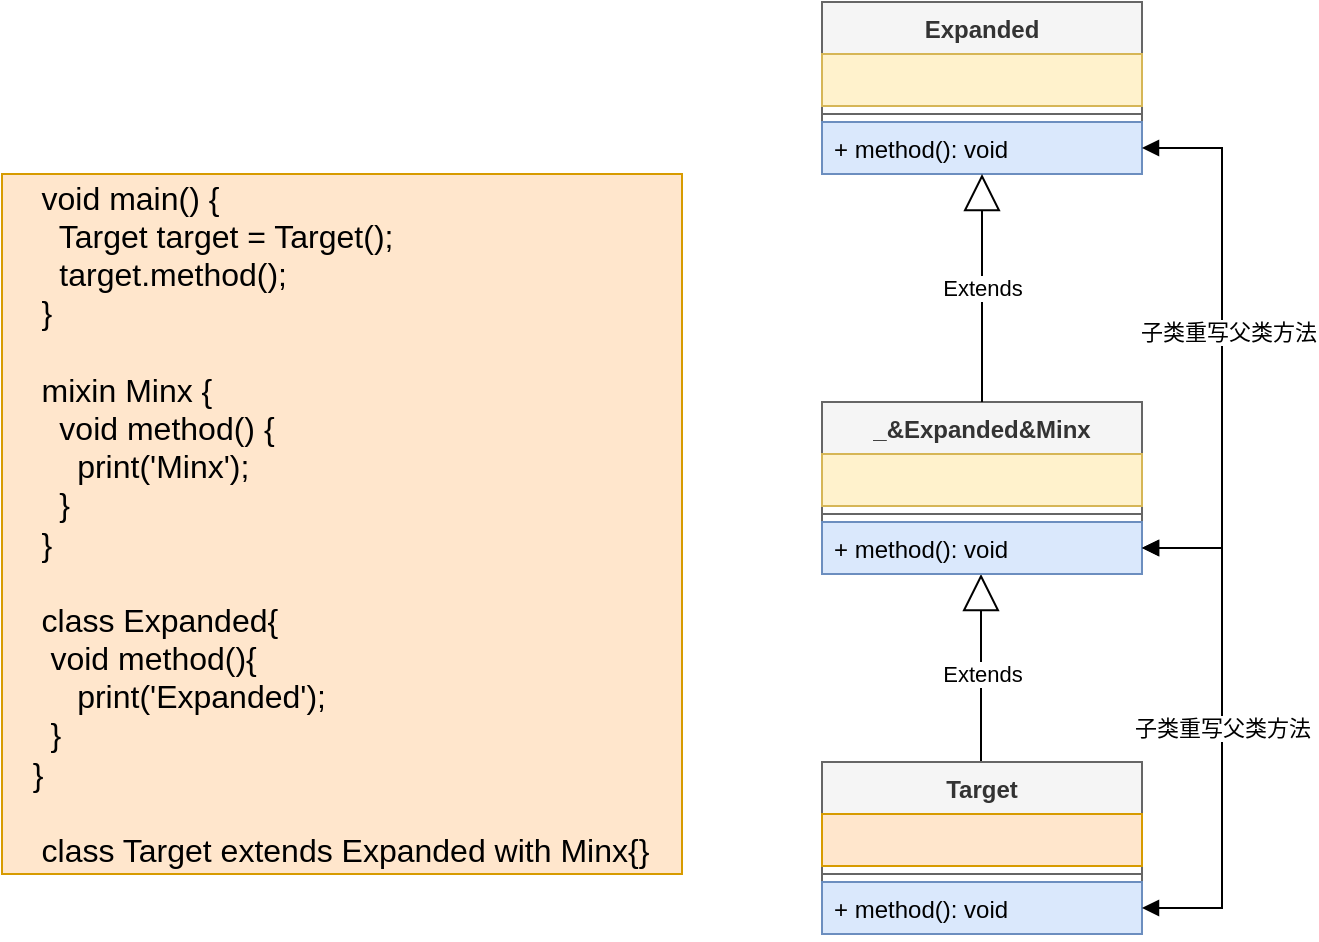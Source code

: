 <mxfile version="14.1.1" type="github">
  <diagram id="WeuCOITkjchnHoG13xAC" name="Page-1">
    <mxGraphModel dx="946" dy="557" grid="1" gridSize="10" guides="1" tooltips="1" connect="1" arrows="1" fold="1" page="1" pageScale="1" pageWidth="827" pageHeight="1169" math="0" shadow="0">
      <root>
        <mxCell id="0" />
        <mxCell id="1" parent="0" />
        <mxCell id="z0IaeQszJFvxI4K1Mj9s-5" value="Extends" style="endArrow=block;endSize=16;endFill=0;html=1;" edge="1" parent="1">
          <mxGeometry width="160" relative="1" as="geometry">
            <mxPoint x="509.5" y="516" as="sourcePoint" />
            <mxPoint x="509.5" y="416" as="targetPoint" />
          </mxGeometry>
        </mxCell>
        <mxCell id="z0IaeQszJFvxI4K1Mj9s-6" value="Expanded" style="swimlane;fontStyle=1;align=center;verticalAlign=top;childLayout=stackLayout;horizontal=1;startSize=26;horizontalStack=0;resizeParent=1;resizeParentMax=0;resizeLast=0;collapsible=1;marginBottom=0;fillColor=#f5f5f5;strokeColor=#666666;fontColor=#333333;" vertex="1" parent="1">
          <mxGeometry x="430" y="130" width="160" height="86" as="geometry" />
        </mxCell>
        <mxCell id="z0IaeQszJFvxI4K1Mj9s-7" value="    " style="text;strokeColor=#d6b656;fillColor=#fff2cc;align=left;verticalAlign=top;spacingLeft=4;spacingRight=4;overflow=hidden;rotatable=0;points=[[0,0.5],[1,0.5]];portConstraint=eastwest;" vertex="1" parent="z0IaeQszJFvxI4K1Mj9s-6">
          <mxGeometry y="26" width="160" height="26" as="geometry" />
        </mxCell>
        <mxCell id="z0IaeQszJFvxI4K1Mj9s-8" value="" style="line;strokeWidth=1;fillColor=#f5f5f5;align=left;verticalAlign=middle;spacingTop=-1;spacingLeft=3;spacingRight=3;rotatable=0;labelPosition=right;points=[];portConstraint=eastwest;strokeColor=#666666;fontColor=#333333;" vertex="1" parent="z0IaeQszJFvxI4K1Mj9s-6">
          <mxGeometry y="52" width="160" height="8" as="geometry" />
        </mxCell>
        <mxCell id="z0IaeQszJFvxI4K1Mj9s-9" value="+ method(): void" style="text;strokeColor=#6c8ebf;fillColor=#dae8fc;align=left;verticalAlign=top;spacingLeft=4;spacingRight=4;overflow=hidden;rotatable=0;points=[[0,0.5],[1,0.5]];portConstraint=eastwest;" vertex="1" parent="z0IaeQszJFvxI4K1Mj9s-6">
          <mxGeometry y="60" width="160" height="26" as="geometry" />
        </mxCell>
        <mxCell id="z0IaeQszJFvxI4K1Mj9s-10" value="Target" style="swimlane;fontStyle=1;align=center;verticalAlign=top;childLayout=stackLayout;horizontal=1;startSize=26;horizontalStack=0;resizeParent=1;resizeParentMax=0;resizeLast=0;collapsible=1;marginBottom=0;fillColor=#f5f5f5;strokeColor=#666666;fontColor=#333333;" vertex="1" parent="1">
          <mxGeometry x="430" y="510" width="160" height="86" as="geometry" />
        </mxCell>
        <mxCell id="z0IaeQszJFvxI4K1Mj9s-11" value="    " style="text;strokeColor=#d79b00;fillColor=#ffe6cc;align=left;verticalAlign=top;spacingLeft=4;spacingRight=4;overflow=hidden;rotatable=0;points=[[0,0.5],[1,0.5]];portConstraint=eastwest;" vertex="1" parent="z0IaeQszJFvxI4K1Mj9s-10">
          <mxGeometry y="26" width="160" height="26" as="geometry" />
        </mxCell>
        <mxCell id="z0IaeQszJFvxI4K1Mj9s-12" value="" style="line;strokeWidth=1;fillColor=#f5f5f5;align=left;verticalAlign=middle;spacingTop=-1;spacingLeft=3;spacingRight=3;rotatable=0;labelPosition=right;points=[];portConstraint=eastwest;strokeColor=#666666;fontColor=#333333;" vertex="1" parent="z0IaeQszJFvxI4K1Mj9s-10">
          <mxGeometry y="52" width="160" height="8" as="geometry" />
        </mxCell>
        <mxCell id="z0IaeQszJFvxI4K1Mj9s-13" value="+ method(): void" style="text;strokeColor=#6c8ebf;fillColor=#dae8fc;align=left;verticalAlign=top;spacingLeft=4;spacingRight=4;overflow=hidden;rotatable=0;points=[[0,0.5],[1,0.5]];portConstraint=eastwest;" vertex="1" parent="z0IaeQszJFvxI4K1Mj9s-10">
          <mxGeometry y="60" width="160" height="26" as="geometry" />
        </mxCell>
        <mxCell id="z0IaeQszJFvxI4K1Mj9s-16" value="_&amp;Expanded&amp;Minx" style="swimlane;fontStyle=1;align=center;verticalAlign=top;childLayout=stackLayout;horizontal=1;startSize=26;horizontalStack=0;resizeParent=1;resizeParentMax=0;resizeLast=0;collapsible=1;marginBottom=0;fillColor=#f5f5f5;strokeColor=#666666;fontColor=#333333;" vertex="1" parent="1">
          <mxGeometry x="430" y="330" width="160" height="86" as="geometry" />
        </mxCell>
        <mxCell id="z0IaeQszJFvxI4K1Mj9s-17" value="    " style="text;strokeColor=#d6b656;fillColor=#fff2cc;align=left;verticalAlign=top;spacingLeft=4;spacingRight=4;overflow=hidden;rotatable=0;points=[[0,0.5],[1,0.5]];portConstraint=eastwest;" vertex="1" parent="z0IaeQszJFvxI4K1Mj9s-16">
          <mxGeometry y="26" width="160" height="26" as="geometry" />
        </mxCell>
        <mxCell id="z0IaeQszJFvxI4K1Mj9s-18" value="" style="line;strokeWidth=1;fillColor=#f5f5f5;align=left;verticalAlign=middle;spacingTop=-1;spacingLeft=3;spacingRight=3;rotatable=0;labelPosition=right;points=[];portConstraint=eastwest;strokeColor=#666666;fontColor=#333333;" vertex="1" parent="z0IaeQszJFvxI4K1Mj9s-16">
          <mxGeometry y="52" width="160" height="8" as="geometry" />
        </mxCell>
        <mxCell id="z0IaeQszJFvxI4K1Mj9s-19" value="+ method(): void" style="text;strokeColor=#6c8ebf;fillColor=#dae8fc;align=left;verticalAlign=top;spacingLeft=4;spacingRight=4;overflow=hidden;rotatable=0;points=[[0,0.5],[1,0.5]];portConstraint=eastwest;" vertex="1" parent="z0IaeQszJFvxI4K1Mj9s-16">
          <mxGeometry y="60" width="160" height="26" as="geometry" />
        </mxCell>
        <mxCell id="z0IaeQszJFvxI4K1Mj9s-23" value="Extends" style="endArrow=block;endSize=16;endFill=0;html=1;exitX=0.5;exitY=0;exitDx=0;exitDy=0;" edge="1" parent="1" source="z0IaeQszJFvxI4K1Mj9s-16" target="z0IaeQszJFvxI4K1Mj9s-9">
          <mxGeometry width="160" relative="1" as="geometry">
            <mxPoint x="509.5" y="320" as="sourcePoint" />
            <mxPoint x="509.5" y="210" as="targetPoint" />
          </mxGeometry>
        </mxCell>
        <mxCell id="z0IaeQszJFvxI4K1Mj9s-24" value="子类重写父类方法" style="edgeStyle=orthogonalEdgeStyle;rounded=0;orthogonalLoop=1;jettySize=auto;html=1;exitX=1;exitY=0.5;exitDx=0;exitDy=0;endArrow=block;endFill=1;entryX=1;entryY=0.5;entryDx=0;entryDy=0;startArrow=block;startFill=1;" edge="1" parent="1" source="z0IaeQszJFvxI4K1Mj9s-13" target="z0IaeQszJFvxI4K1Mj9s-19">
          <mxGeometry relative="1" as="geometry">
            <mxPoint x="620" y="583" as="targetPoint" />
            <Array as="points">
              <mxPoint x="630" y="583" />
              <mxPoint x="630" y="403" />
            </Array>
          </mxGeometry>
        </mxCell>
        <mxCell id="z0IaeQszJFvxI4K1Mj9s-27" style="edgeStyle=orthogonalEdgeStyle;rounded=0;orthogonalLoop=1;jettySize=auto;html=1;exitX=1;exitY=0.5;exitDx=0;exitDy=0;startArrow=block;startFill=1;endArrow=block;endFill=1;entryX=1;entryY=0.5;entryDx=0;entryDy=0;" edge="1" parent="1" source="z0IaeQszJFvxI4K1Mj9s-19" target="z0IaeQszJFvxI4K1Mj9s-9">
          <mxGeometry relative="1" as="geometry">
            <mxPoint x="660" y="180" as="targetPoint" />
            <Array as="points">
              <mxPoint x="630" y="403" />
              <mxPoint x="630" y="203" />
            </Array>
          </mxGeometry>
        </mxCell>
        <mxCell id="z0IaeQszJFvxI4K1Mj9s-28" value="子类重写父类方法" style="edgeLabel;html=1;align=center;verticalAlign=middle;resizable=0;points=[];" vertex="1" connectable="0" parent="z0IaeQszJFvxI4K1Mj9s-27">
          <mxGeometry x="0.062" y="-3" relative="1" as="geometry">
            <mxPoint as="offset" />
          </mxGeometry>
        </mxCell>
        <mxCell id="z0IaeQszJFvxI4K1Mj9s-33" value="&lt;div style=&quot;font-size: 16px&quot;&gt;&amp;nbsp; &amp;nbsp; void main() {&lt;/div&gt;&lt;div style=&quot;font-size: 16px&quot;&gt;&amp;nbsp; &amp;nbsp; &amp;nbsp; Target target = Target();&lt;/div&gt;&lt;div style=&quot;font-size: 16px&quot;&gt;&amp;nbsp; &amp;nbsp; &amp;nbsp; target.method();&lt;/div&gt;&lt;div style=&quot;font-size: 16px&quot;&gt;&amp;nbsp; &amp;nbsp; }&lt;/div&gt;&lt;div style=&quot;font-size: 16px&quot;&gt;&lt;br style=&quot;font-size: 16px&quot;&gt;&lt;/div&gt;&lt;div style=&quot;font-size: 16px&quot;&gt;&amp;nbsp; &amp;nbsp; mixin Minx {&lt;/div&gt;&lt;div style=&quot;font-size: 16px&quot;&gt;&amp;nbsp; &amp;nbsp; &amp;nbsp; void method() {&lt;/div&gt;&lt;div style=&quot;font-size: 16px&quot;&gt;&amp;nbsp; &amp;nbsp; &amp;nbsp; &amp;nbsp; print(&#39;Minx&#39;);&lt;/div&gt;&lt;div style=&quot;font-size: 16px&quot;&gt;&amp;nbsp; &amp;nbsp; &amp;nbsp; }&lt;/div&gt;&lt;div style=&quot;font-size: 16px&quot;&gt;&amp;nbsp; &amp;nbsp; }&lt;/div&gt;&lt;div style=&quot;font-size: 16px&quot;&gt;&lt;br style=&quot;font-size: 16px&quot;&gt;&lt;/div&gt;&lt;div style=&quot;font-size: 16px&quot;&gt;&amp;nbsp; &amp;nbsp; class Expanded{&lt;/div&gt;&lt;div style=&quot;font-size: 16px&quot;&gt;&amp;nbsp; &amp;nbsp; &amp;nbsp;void method(){&lt;/div&gt;&lt;div style=&quot;font-size: 16px&quot;&gt;&amp;nbsp; &amp;nbsp; &amp;nbsp; &amp;nbsp; print(&#39;Expanded&#39;);&lt;/div&gt;&lt;div style=&quot;font-size: 16px&quot;&gt;&amp;nbsp; &amp;nbsp; &amp;nbsp;}&lt;/div&gt;&lt;div style=&quot;font-size: 16px&quot;&gt;&amp;nbsp; &amp;nbsp;}&lt;/div&gt;&lt;div style=&quot;font-size: 16px&quot;&gt;&lt;br style=&quot;font-size: 16px&quot;&gt;&lt;/div&gt;&lt;div style=&quot;font-size: 16px&quot;&gt;&amp;nbsp; &amp;nbsp; class Target extends Expanded with Minx{}&lt;/div&gt;" style="text;html=1;align=left;verticalAlign=middle;resizable=0;points=[];autosize=1;fontSize=16;fillColor=#ffe6cc;strokeColor=#d79b00;" vertex="1" parent="1">
          <mxGeometry x="20" y="216" width="340" height="350" as="geometry" />
        </mxCell>
      </root>
    </mxGraphModel>
  </diagram>
</mxfile>
